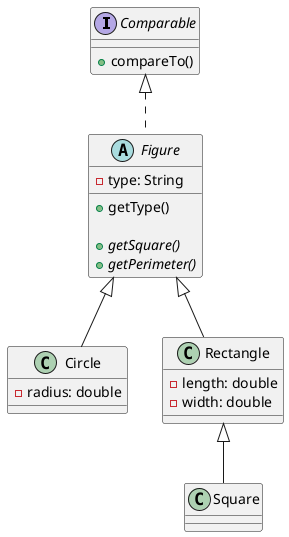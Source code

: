@startuml

interface Comparable {
+compareTo()
}

abstract class Figure {
-type: String
+getType()

+{abstract}getSquare()
+{abstract}getPerimeter()
}

class Circle {
-radius: double
}

class Rectangle {
-length: double
-width: double
}

class Square {}

Comparable <|.. Figure
Figure <|-- Circle
Figure <|-- Rectangle
Rectangle <|-- Square

@enduml